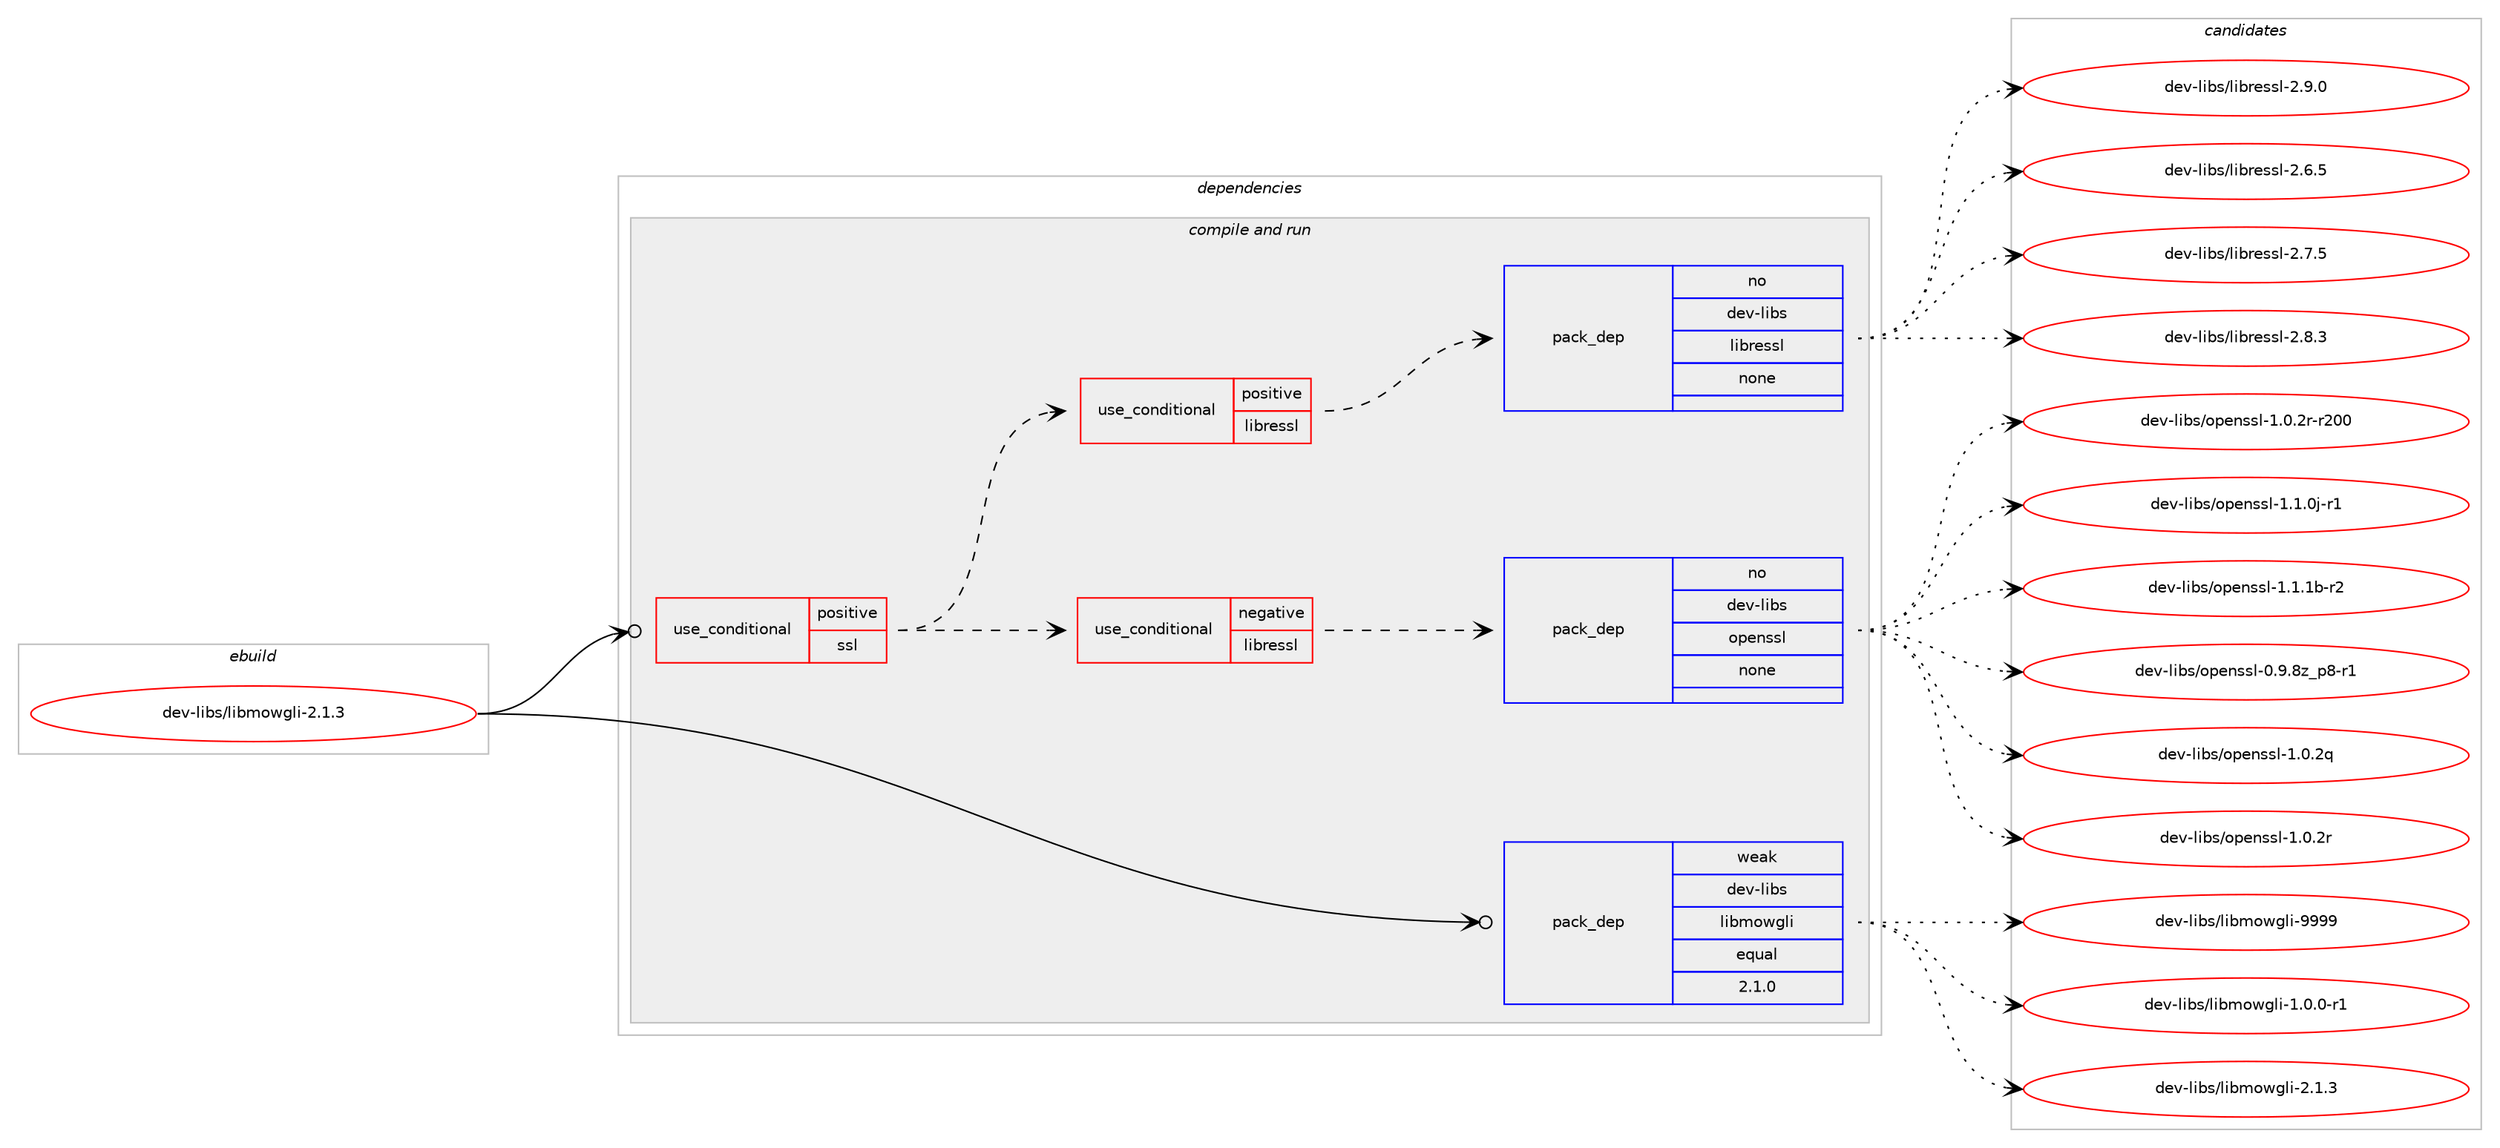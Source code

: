 digraph prolog {

# *************
# Graph options
# *************

newrank=true;
concentrate=true;
compound=true;
graph [rankdir=LR,fontname=Helvetica,fontsize=10,ranksep=1.5];#, ranksep=2.5, nodesep=0.2];
edge  [arrowhead=vee];
node  [fontname=Helvetica,fontsize=10];

# **********
# The ebuild
# **********

subgraph cluster_leftcol {
color=gray;
rank=same;
label=<<i>ebuild</i>>;
id [label="dev-libs/libmowgli-2.1.3", color=red, width=4, href="../dev-libs/libmowgli-2.1.3.svg"];
}

# ****************
# The dependencies
# ****************

subgraph cluster_midcol {
color=gray;
label=<<i>dependencies</i>>;
subgraph cluster_compile {
fillcolor="#eeeeee";
style=filled;
label=<<i>compile</i>>;
}
subgraph cluster_compileandrun {
fillcolor="#eeeeee";
style=filled;
label=<<i>compile and run</i>>;
subgraph cond366162 {
dependency1368845 [label=<<TABLE BORDER="0" CELLBORDER="1" CELLSPACING="0" CELLPADDING="4"><TR><TD ROWSPAN="3" CELLPADDING="10">use_conditional</TD></TR><TR><TD>positive</TD></TR><TR><TD>ssl</TD></TR></TABLE>>, shape=none, color=red];
subgraph cond366163 {
dependency1368846 [label=<<TABLE BORDER="0" CELLBORDER="1" CELLSPACING="0" CELLPADDING="4"><TR><TD ROWSPAN="3" CELLPADDING="10">use_conditional</TD></TR><TR><TD>negative</TD></TR><TR><TD>libressl</TD></TR></TABLE>>, shape=none, color=red];
subgraph pack979827 {
dependency1368847 [label=<<TABLE BORDER="0" CELLBORDER="1" CELLSPACING="0" CELLPADDING="4" WIDTH="220"><TR><TD ROWSPAN="6" CELLPADDING="30">pack_dep</TD></TR><TR><TD WIDTH="110">no</TD></TR><TR><TD>dev-libs</TD></TR><TR><TD>openssl</TD></TR><TR><TD>none</TD></TR><TR><TD></TD></TR></TABLE>>, shape=none, color=blue];
}
dependency1368846:e -> dependency1368847:w [weight=20,style="dashed",arrowhead="vee"];
}
dependency1368845:e -> dependency1368846:w [weight=20,style="dashed",arrowhead="vee"];
subgraph cond366164 {
dependency1368848 [label=<<TABLE BORDER="0" CELLBORDER="1" CELLSPACING="0" CELLPADDING="4"><TR><TD ROWSPAN="3" CELLPADDING="10">use_conditional</TD></TR><TR><TD>positive</TD></TR><TR><TD>libressl</TD></TR></TABLE>>, shape=none, color=red];
subgraph pack979828 {
dependency1368849 [label=<<TABLE BORDER="0" CELLBORDER="1" CELLSPACING="0" CELLPADDING="4" WIDTH="220"><TR><TD ROWSPAN="6" CELLPADDING="30">pack_dep</TD></TR><TR><TD WIDTH="110">no</TD></TR><TR><TD>dev-libs</TD></TR><TR><TD>libressl</TD></TR><TR><TD>none</TD></TR><TR><TD></TD></TR></TABLE>>, shape=none, color=blue];
}
dependency1368848:e -> dependency1368849:w [weight=20,style="dashed",arrowhead="vee"];
}
dependency1368845:e -> dependency1368848:w [weight=20,style="dashed",arrowhead="vee"];
}
id:e -> dependency1368845:w [weight=20,style="solid",arrowhead="odotvee"];
subgraph pack979829 {
dependency1368850 [label=<<TABLE BORDER="0" CELLBORDER="1" CELLSPACING="0" CELLPADDING="4" WIDTH="220"><TR><TD ROWSPAN="6" CELLPADDING="30">pack_dep</TD></TR><TR><TD WIDTH="110">weak</TD></TR><TR><TD>dev-libs</TD></TR><TR><TD>libmowgli</TD></TR><TR><TD>equal</TD></TR><TR><TD>2.1.0</TD></TR></TABLE>>, shape=none, color=blue];
}
id:e -> dependency1368850:w [weight=20,style="solid",arrowhead="odotvee"];
}
subgraph cluster_run {
fillcolor="#eeeeee";
style=filled;
label=<<i>run</i>>;
}
}

# **************
# The candidates
# **************

subgraph cluster_choices {
rank=same;
color=gray;
label=<<i>candidates</i>>;

subgraph choice979827 {
color=black;
nodesep=1;
choice10010111845108105981154711111210111011511510845484657465612295112564511449 [label="dev-libs/openssl-0.9.8z_p8-r1", color=red, width=4,href="../dev-libs/openssl-0.9.8z_p8-r1.svg"];
choice100101118451081059811547111112101110115115108454946484650113 [label="dev-libs/openssl-1.0.2q", color=red, width=4,href="../dev-libs/openssl-1.0.2q.svg"];
choice100101118451081059811547111112101110115115108454946484650114 [label="dev-libs/openssl-1.0.2r", color=red, width=4,href="../dev-libs/openssl-1.0.2r.svg"];
choice10010111845108105981154711111210111011511510845494648465011445114504848 [label="dev-libs/openssl-1.0.2r-r200", color=red, width=4,href="../dev-libs/openssl-1.0.2r-r200.svg"];
choice1001011184510810598115471111121011101151151084549464946481064511449 [label="dev-libs/openssl-1.1.0j-r1", color=red, width=4,href="../dev-libs/openssl-1.1.0j-r1.svg"];
choice100101118451081059811547111112101110115115108454946494649984511450 [label="dev-libs/openssl-1.1.1b-r2", color=red, width=4,href="../dev-libs/openssl-1.1.1b-r2.svg"];
dependency1368847:e -> choice10010111845108105981154711111210111011511510845484657465612295112564511449:w [style=dotted,weight="100"];
dependency1368847:e -> choice100101118451081059811547111112101110115115108454946484650113:w [style=dotted,weight="100"];
dependency1368847:e -> choice100101118451081059811547111112101110115115108454946484650114:w [style=dotted,weight="100"];
dependency1368847:e -> choice10010111845108105981154711111210111011511510845494648465011445114504848:w [style=dotted,weight="100"];
dependency1368847:e -> choice1001011184510810598115471111121011101151151084549464946481064511449:w [style=dotted,weight="100"];
dependency1368847:e -> choice100101118451081059811547111112101110115115108454946494649984511450:w [style=dotted,weight="100"];
}
subgraph choice979828 {
color=black;
nodesep=1;
choice10010111845108105981154710810598114101115115108455046544653 [label="dev-libs/libressl-2.6.5", color=red, width=4,href="../dev-libs/libressl-2.6.5.svg"];
choice10010111845108105981154710810598114101115115108455046554653 [label="dev-libs/libressl-2.7.5", color=red, width=4,href="../dev-libs/libressl-2.7.5.svg"];
choice10010111845108105981154710810598114101115115108455046564651 [label="dev-libs/libressl-2.8.3", color=red, width=4,href="../dev-libs/libressl-2.8.3.svg"];
choice10010111845108105981154710810598114101115115108455046574648 [label="dev-libs/libressl-2.9.0", color=red, width=4,href="../dev-libs/libressl-2.9.0.svg"];
dependency1368849:e -> choice10010111845108105981154710810598114101115115108455046544653:w [style=dotted,weight="100"];
dependency1368849:e -> choice10010111845108105981154710810598114101115115108455046554653:w [style=dotted,weight="100"];
dependency1368849:e -> choice10010111845108105981154710810598114101115115108455046564651:w [style=dotted,weight="100"];
dependency1368849:e -> choice10010111845108105981154710810598114101115115108455046574648:w [style=dotted,weight="100"];
}
subgraph choice979829 {
color=black;
nodesep=1;
choice100101118451081059811547108105981091111191031081054549464846484511449 [label="dev-libs/libmowgli-1.0.0-r1", color=red, width=4,href="../dev-libs/libmowgli-1.0.0-r1.svg"];
choice10010111845108105981154710810598109111119103108105455046494651 [label="dev-libs/libmowgli-2.1.3", color=red, width=4,href="../dev-libs/libmowgli-2.1.3.svg"];
choice100101118451081059811547108105981091111191031081054557575757 [label="dev-libs/libmowgli-9999", color=red, width=4,href="../dev-libs/libmowgli-9999.svg"];
dependency1368850:e -> choice100101118451081059811547108105981091111191031081054549464846484511449:w [style=dotted,weight="100"];
dependency1368850:e -> choice10010111845108105981154710810598109111119103108105455046494651:w [style=dotted,weight="100"];
dependency1368850:e -> choice100101118451081059811547108105981091111191031081054557575757:w [style=dotted,weight="100"];
}
}

}
